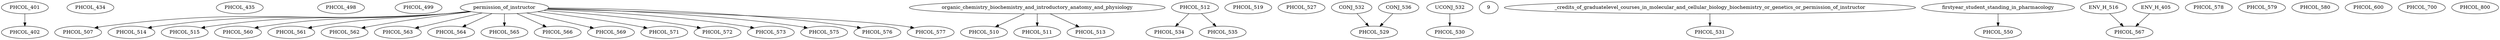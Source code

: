 digraph G {
    PHCOL_401;
    edge [color=black];
    PHCOL_401 -> PHCOL_402;
    PHCOL_434;
    PHCOL_435;
    PHCOL_498;
    PHCOL_499;
    edge [color=black];
    permission_of_instructor -> PHCOL_507;
    edge [color=black];
    organic_chemistry_biochemistry_and_introductory_anatomy_and_physiology -> PHCOL_510;
    edge [color=black];
    organic_chemistry_biochemistry_and_introductory_anatomy_and_physiology -> PHCOL_511;
    PHCOL_512;
    edge [color=black];
    organic_chemistry_biochemistry_and_introductory_anatomy_and_physiology -> PHCOL_513;
    edge [color=black];
    permission_of_instructor -> PHCOL_514;
    edge [color=black];
    permission_of_instructor -> PHCOL_515;
    PHCOL_519;
    PHCOL_527;
    edge [color=black];
    CONJ_532 -> PHCOL_529;
    CONJ_536 -> PHCOL_529;
    edge [color=black];
    UCONJ_532 -> PHCOL_530;
    edge [color=black];
    9_credits_of_graduatelevel_courses_in_molecular_and_cellular_biology_biochemistry_or_genetics_or_permission_of_instructor -> PHCOL_531;
    edge [color=black];
    PHCOL_512 -> PHCOL_534;
    edge [color=black];
    PHCOL_512 -> PHCOL_535;
    edge [color=black];
    firstyear_student_standing_in_pharmacology -> PHCOL_550;
    edge [color=black];
    permission_of_instructor -> PHCOL_560;
    edge [color=black];
    permission_of_instructor -> PHCOL_561;
    edge [color=black];
    permission_of_instructor -> PHCOL_562;
    edge [color=black];
    permission_of_instructor -> PHCOL_563;
    edge [color=black];
    permission_of_instructor -> PHCOL_564;
    edge [color=black];
    permission_of_instructor -> PHCOL_565;
    edge [color=black];
    permission_of_instructor -> PHCOL_566;
    edge [color=black];
    ENV_H_516 -> PHCOL_567;
    ENV_H_405 -> PHCOL_567;
    edge [color=black];
    permission_of_instructor -> PHCOL_569;
    edge [color=black];
    permission_of_instructor -> PHCOL_571;
    edge [color=black];
    permission_of_instructor -> PHCOL_572;
    edge [color=black];
    permission_of_instructor -> PHCOL_573;
    edge [color=black];
    permission_of_instructor -> PHCOL_575;
    edge [color=black];
    permission_of_instructor -> PHCOL_576;
    edge [color=black];
    permission_of_instructor -> PHCOL_577;
    PHCOL_578;
    PHCOL_579;
    PHCOL_580;
    PHCOL_600;
    PHCOL_700;
    PHCOL_800;
}
